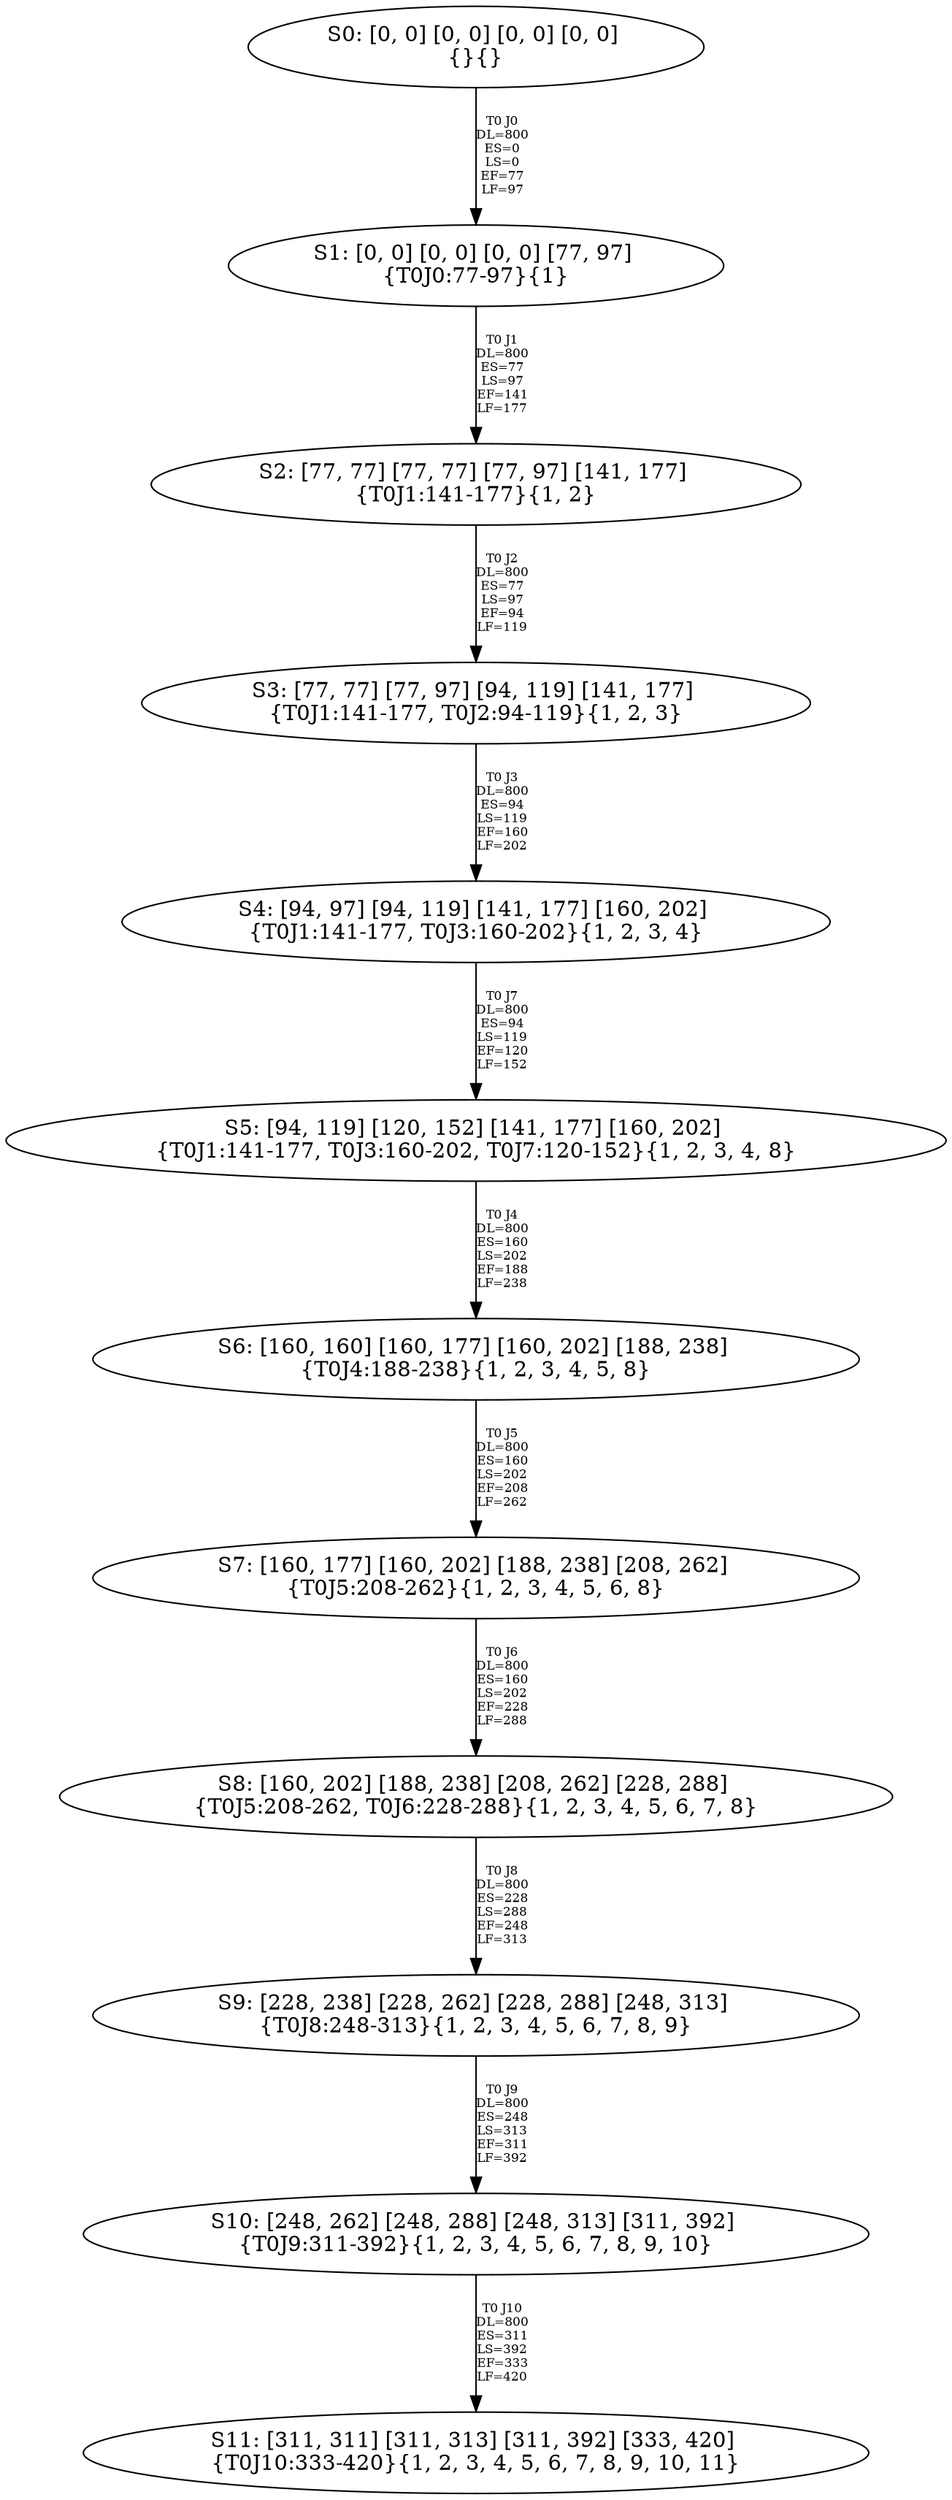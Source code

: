 digraph {
	S0[label="S0: [0, 0] [0, 0] [0, 0] [0, 0] \n{}{}"];
	S1[label="S1: [0, 0] [0, 0] [0, 0] [77, 97] \n{T0J0:77-97}{1}"];
	S2[label="S2: [77, 77] [77, 77] [77, 97] [141, 177] \n{T0J1:141-177}{1, 2}"];
	S3[label="S3: [77, 77] [77, 97] [94, 119] [141, 177] \n{T0J1:141-177, T0J2:94-119}{1, 2, 3}"];
	S4[label="S4: [94, 97] [94, 119] [141, 177] [160, 202] \n{T0J1:141-177, T0J3:160-202}{1, 2, 3, 4}"];
	S5[label="S5: [94, 119] [120, 152] [141, 177] [160, 202] \n{T0J1:141-177, T0J3:160-202, T0J7:120-152}{1, 2, 3, 4, 8}"];
	S6[label="S6: [160, 160] [160, 177] [160, 202] [188, 238] \n{T0J4:188-238}{1, 2, 3, 4, 5, 8}"];
	S7[label="S7: [160, 177] [160, 202] [188, 238] [208, 262] \n{T0J5:208-262}{1, 2, 3, 4, 5, 6, 8}"];
	S8[label="S8: [160, 202] [188, 238] [208, 262] [228, 288] \n{T0J5:208-262, T0J6:228-288}{1, 2, 3, 4, 5, 6, 7, 8}"];
	S9[label="S9: [228, 238] [228, 262] [228, 288] [248, 313] \n{T0J8:248-313}{1, 2, 3, 4, 5, 6, 7, 8, 9}"];
	S10[label="S10: [248, 262] [248, 288] [248, 313] [311, 392] \n{T0J9:311-392}{1, 2, 3, 4, 5, 6, 7, 8, 9, 10}"];
	S11[label="S11: [311, 311] [311, 313] [311, 392] [333, 420] \n{T0J10:333-420}{1, 2, 3, 4, 5, 6, 7, 8, 9, 10, 11}"];
	S0 -> S1[label="T0 J0\nDL=800\nES=0\nLS=0\nEF=77\nLF=97",fontsize=8];
	S1 -> S2[label="T0 J1\nDL=800\nES=77\nLS=97\nEF=141\nLF=177",fontsize=8];
	S2 -> S3[label="T0 J2\nDL=800\nES=77\nLS=97\nEF=94\nLF=119",fontsize=8];
	S3 -> S4[label="T0 J3\nDL=800\nES=94\nLS=119\nEF=160\nLF=202",fontsize=8];
	S4 -> S5[label="T0 J7\nDL=800\nES=94\nLS=119\nEF=120\nLF=152",fontsize=8];
	S5 -> S6[label="T0 J4\nDL=800\nES=160\nLS=202\nEF=188\nLF=238",fontsize=8];
	S6 -> S7[label="T0 J5\nDL=800\nES=160\nLS=202\nEF=208\nLF=262",fontsize=8];
	S7 -> S8[label="T0 J6\nDL=800\nES=160\nLS=202\nEF=228\nLF=288",fontsize=8];
	S8 -> S9[label="T0 J8\nDL=800\nES=228\nLS=288\nEF=248\nLF=313",fontsize=8];
	S9 -> S10[label="T0 J9\nDL=800\nES=248\nLS=313\nEF=311\nLF=392",fontsize=8];
	S10 -> S11[label="T0 J10\nDL=800\nES=311\nLS=392\nEF=333\nLF=420",fontsize=8];
}
